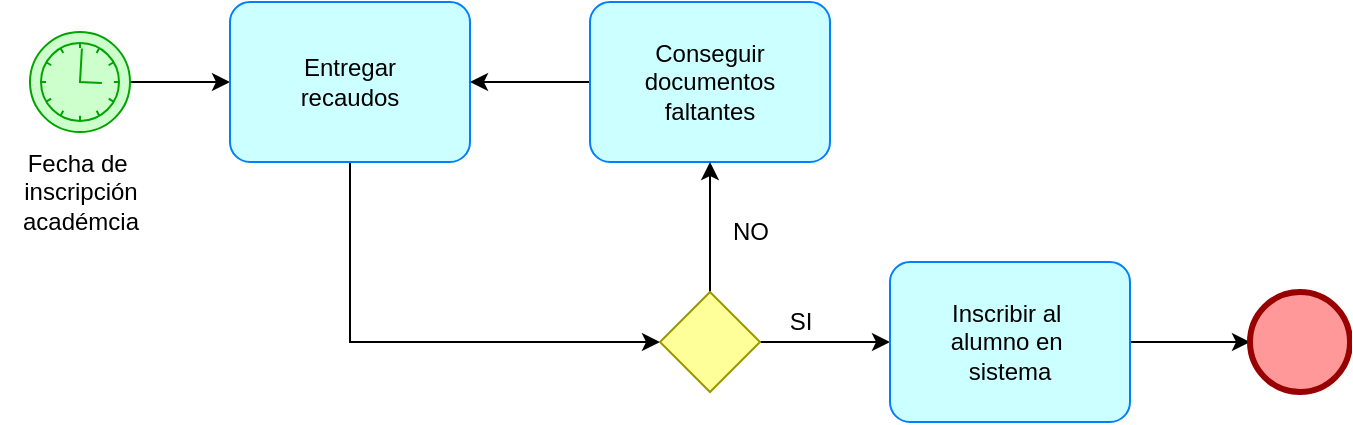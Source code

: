 <mxfile version="20.8.16" type="device"><diagram name="Page-1" id="vmj3viKRQ1hxgvjzO3pB"><mxGraphModel dx="382" dy="298" grid="1" gridSize="10" guides="1" tooltips="1" connect="1" arrows="1" fold="1" page="1" pageScale="1" pageWidth="850" pageHeight="1100" math="0" shadow="0"><root><mxCell id="0"/><mxCell id="1" parent="0"/><mxCell id="7N-hlP9mZaYY4BRPOZKS-14" style="edgeStyle=orthogonalEdgeStyle;rounded=0;orthogonalLoop=1;jettySize=auto;html=1;entryX=0;entryY=0.5;entryDx=0;entryDy=0;entryPerimeter=0;" edge="1" parent="1" source="7N-hlP9mZaYY4BRPOZKS-10" target="7N-hlP9mZaYY4BRPOZKS-12"><mxGeometry relative="1" as="geometry"/></mxCell><mxCell id="7N-hlP9mZaYY4BRPOZKS-10" value="" style="points=[[0.145,0.145,0],[0.5,0,0],[0.855,0.145,0],[1,0.5,0],[0.855,0.855,0],[0.5,1,0],[0.145,0.855,0],[0,0.5,0]];shape=mxgraph.bpmn.event;html=1;verticalLabelPosition=bottom;labelBackgroundColor=#ffffff;verticalAlign=top;align=center;perimeter=ellipsePerimeter;outlineConnect=0;aspect=fixed;outline=standard;symbol=timer;strokeColor=#00A300;fillColor=#CCFFCC;" vertex="1" parent="1"><mxGeometry x="100" y="200" width="50" height="50" as="geometry"/></mxCell><mxCell id="7N-hlP9mZaYY4BRPOZKS-11" value="Fecha de&amp;nbsp;&lt;br&gt;inscripción&lt;br&gt;académcia" style="text;html=1;align=center;verticalAlign=middle;resizable=0;points=[];autosize=1;strokeColor=none;fillColor=none;" vertex="1" parent="1"><mxGeometry x="85" y="250" width="80" height="60" as="geometry"/></mxCell><mxCell id="7N-hlP9mZaYY4BRPOZKS-17" style="edgeStyle=orthogonalEdgeStyle;rounded=0;orthogonalLoop=1;jettySize=auto;html=1;entryX=0;entryY=0.5;entryDx=0;entryDy=0;entryPerimeter=0;" edge="1" parent="1" source="7N-hlP9mZaYY4BRPOZKS-12" target="7N-hlP9mZaYY4BRPOZKS-16"><mxGeometry relative="1" as="geometry"><Array as="points"><mxPoint x="260" y="355"/></Array></mxGeometry></mxCell><mxCell id="7N-hlP9mZaYY4BRPOZKS-12" value="Entregar&lt;br&gt;recaudos" style="points=[[0.25,0,0],[0.5,0,0],[0.75,0,0],[1,0.25,0],[1,0.5,0],[1,0.75,0],[0.75,1,0],[0.5,1,0],[0.25,1,0],[0,0.75,0],[0,0.5,0],[0,0.25,0]];shape=mxgraph.bpmn.task;whiteSpace=wrap;rectStyle=rounded;size=10;html=1;taskMarker=abstract;strokeColor=#007FFF;fillColor=#CCFFFF;" vertex="1" parent="1"><mxGeometry x="200" y="185" width="120" height="80" as="geometry"/></mxCell><mxCell id="7N-hlP9mZaYY4BRPOZKS-15" style="edgeStyle=orthogonalEdgeStyle;rounded=0;orthogonalLoop=1;jettySize=auto;html=1;entryX=1;entryY=0.5;entryDx=0;entryDy=0;entryPerimeter=0;" edge="1" parent="1" source="7N-hlP9mZaYY4BRPOZKS-13" target="7N-hlP9mZaYY4BRPOZKS-12"><mxGeometry relative="1" as="geometry"/></mxCell><mxCell id="7N-hlP9mZaYY4BRPOZKS-13" value="Conseguir documentos&lt;br&gt;faltantes" style="points=[[0.25,0,0],[0.5,0,0],[0.75,0,0],[1,0.25,0],[1,0.5,0],[1,0.75,0],[0.75,1,0],[0.5,1,0],[0.25,1,0],[0,0.75,0],[0,0.5,0],[0,0.25,0]];shape=mxgraph.bpmn.task;whiteSpace=wrap;rectStyle=rounded;size=10;html=1;taskMarker=abstract;strokeColor=#007FFF;fillColor=#CCFFFF;" vertex="1" parent="1"><mxGeometry x="380" y="185" width="120" height="80" as="geometry"/></mxCell><mxCell id="7N-hlP9mZaYY4BRPOZKS-18" style="edgeStyle=orthogonalEdgeStyle;rounded=0;orthogonalLoop=1;jettySize=auto;html=1;entryX=0.5;entryY=1;entryDx=0;entryDy=0;entryPerimeter=0;" edge="1" parent="1" source="7N-hlP9mZaYY4BRPOZKS-16" target="7N-hlP9mZaYY4BRPOZKS-13"><mxGeometry relative="1" as="geometry"/></mxCell><mxCell id="7N-hlP9mZaYY4BRPOZKS-20" style="edgeStyle=orthogonalEdgeStyle;rounded=0;orthogonalLoop=1;jettySize=auto;html=1;" edge="1" parent="1" source="7N-hlP9mZaYY4BRPOZKS-16" target="7N-hlP9mZaYY4BRPOZKS-19"><mxGeometry relative="1" as="geometry"/></mxCell><mxCell id="7N-hlP9mZaYY4BRPOZKS-16" value="" style="points=[[0.25,0.25,0],[0.5,0,0],[0.75,0.25,0],[1,0.5,0],[0.75,0.75,0],[0.5,1,0],[0.25,0.75,0],[0,0.5,0]];shape=mxgraph.bpmn.gateway2;html=1;verticalLabelPosition=bottom;labelBackgroundColor=#ffffff;verticalAlign=top;align=center;perimeter=rhombusPerimeter;outlineConnect=0;outline=none;symbol=none;strokeColor=#999900;fillColor=#FFFF99;" vertex="1" parent="1"><mxGeometry x="415" y="330" width="50" height="50" as="geometry"/></mxCell><mxCell id="7N-hlP9mZaYY4BRPOZKS-22" style="edgeStyle=orthogonalEdgeStyle;rounded=0;orthogonalLoop=1;jettySize=auto;html=1;entryX=0;entryY=0.5;entryDx=0;entryDy=0;entryPerimeter=0;" edge="1" parent="1" source="7N-hlP9mZaYY4BRPOZKS-19" target="7N-hlP9mZaYY4BRPOZKS-21"><mxGeometry relative="1" as="geometry"/></mxCell><mxCell id="7N-hlP9mZaYY4BRPOZKS-19" value="Inscribir al&amp;nbsp;&lt;br&gt;alumno en&amp;nbsp;&lt;br&gt;sistema" style="points=[[0.25,0,0],[0.5,0,0],[0.75,0,0],[1,0.25,0],[1,0.5,0],[1,0.75,0],[0.75,1,0],[0.5,1,0],[0.25,1,0],[0,0.75,0],[0,0.5,0],[0,0.25,0]];shape=mxgraph.bpmn.task;whiteSpace=wrap;rectStyle=rounded;size=10;html=1;taskMarker=abstract;strokeColor=#007FFF;fillColor=#CCFFFF;" vertex="1" parent="1"><mxGeometry x="530" y="315" width="120" height="80" as="geometry"/></mxCell><mxCell id="7N-hlP9mZaYY4BRPOZKS-21" value="" style="points=[[0.145,0.145,0],[0.5,0,0],[0.855,0.145,0],[1,0.5,0],[0.855,0.855,0],[0.5,1,0],[0.145,0.855,0],[0,0.5,0]];shape=mxgraph.bpmn.event;html=1;verticalLabelPosition=bottom;labelBackgroundColor=#ffffff;verticalAlign=top;align=center;perimeter=ellipsePerimeter;outlineConnect=0;aspect=fixed;outline=end;symbol=terminate2;strokeColor=#990000;fillColor=#FF9999;" vertex="1" parent="1"><mxGeometry x="710" y="330" width="50" height="50" as="geometry"/></mxCell><mxCell id="7N-hlP9mZaYY4BRPOZKS-23" value="NO" style="text;html=1;align=center;verticalAlign=middle;resizable=0;points=[];autosize=1;strokeColor=none;fillColor=none;" vertex="1" parent="1"><mxGeometry x="440" y="285" width="40" height="30" as="geometry"/></mxCell><mxCell id="7N-hlP9mZaYY4BRPOZKS-24" value="SI" style="text;html=1;align=center;verticalAlign=middle;resizable=0;points=[];autosize=1;strokeColor=none;fillColor=none;" vertex="1" parent="1"><mxGeometry x="470" y="330" width="30" height="30" as="geometry"/></mxCell></root></mxGraphModel></diagram></mxfile>